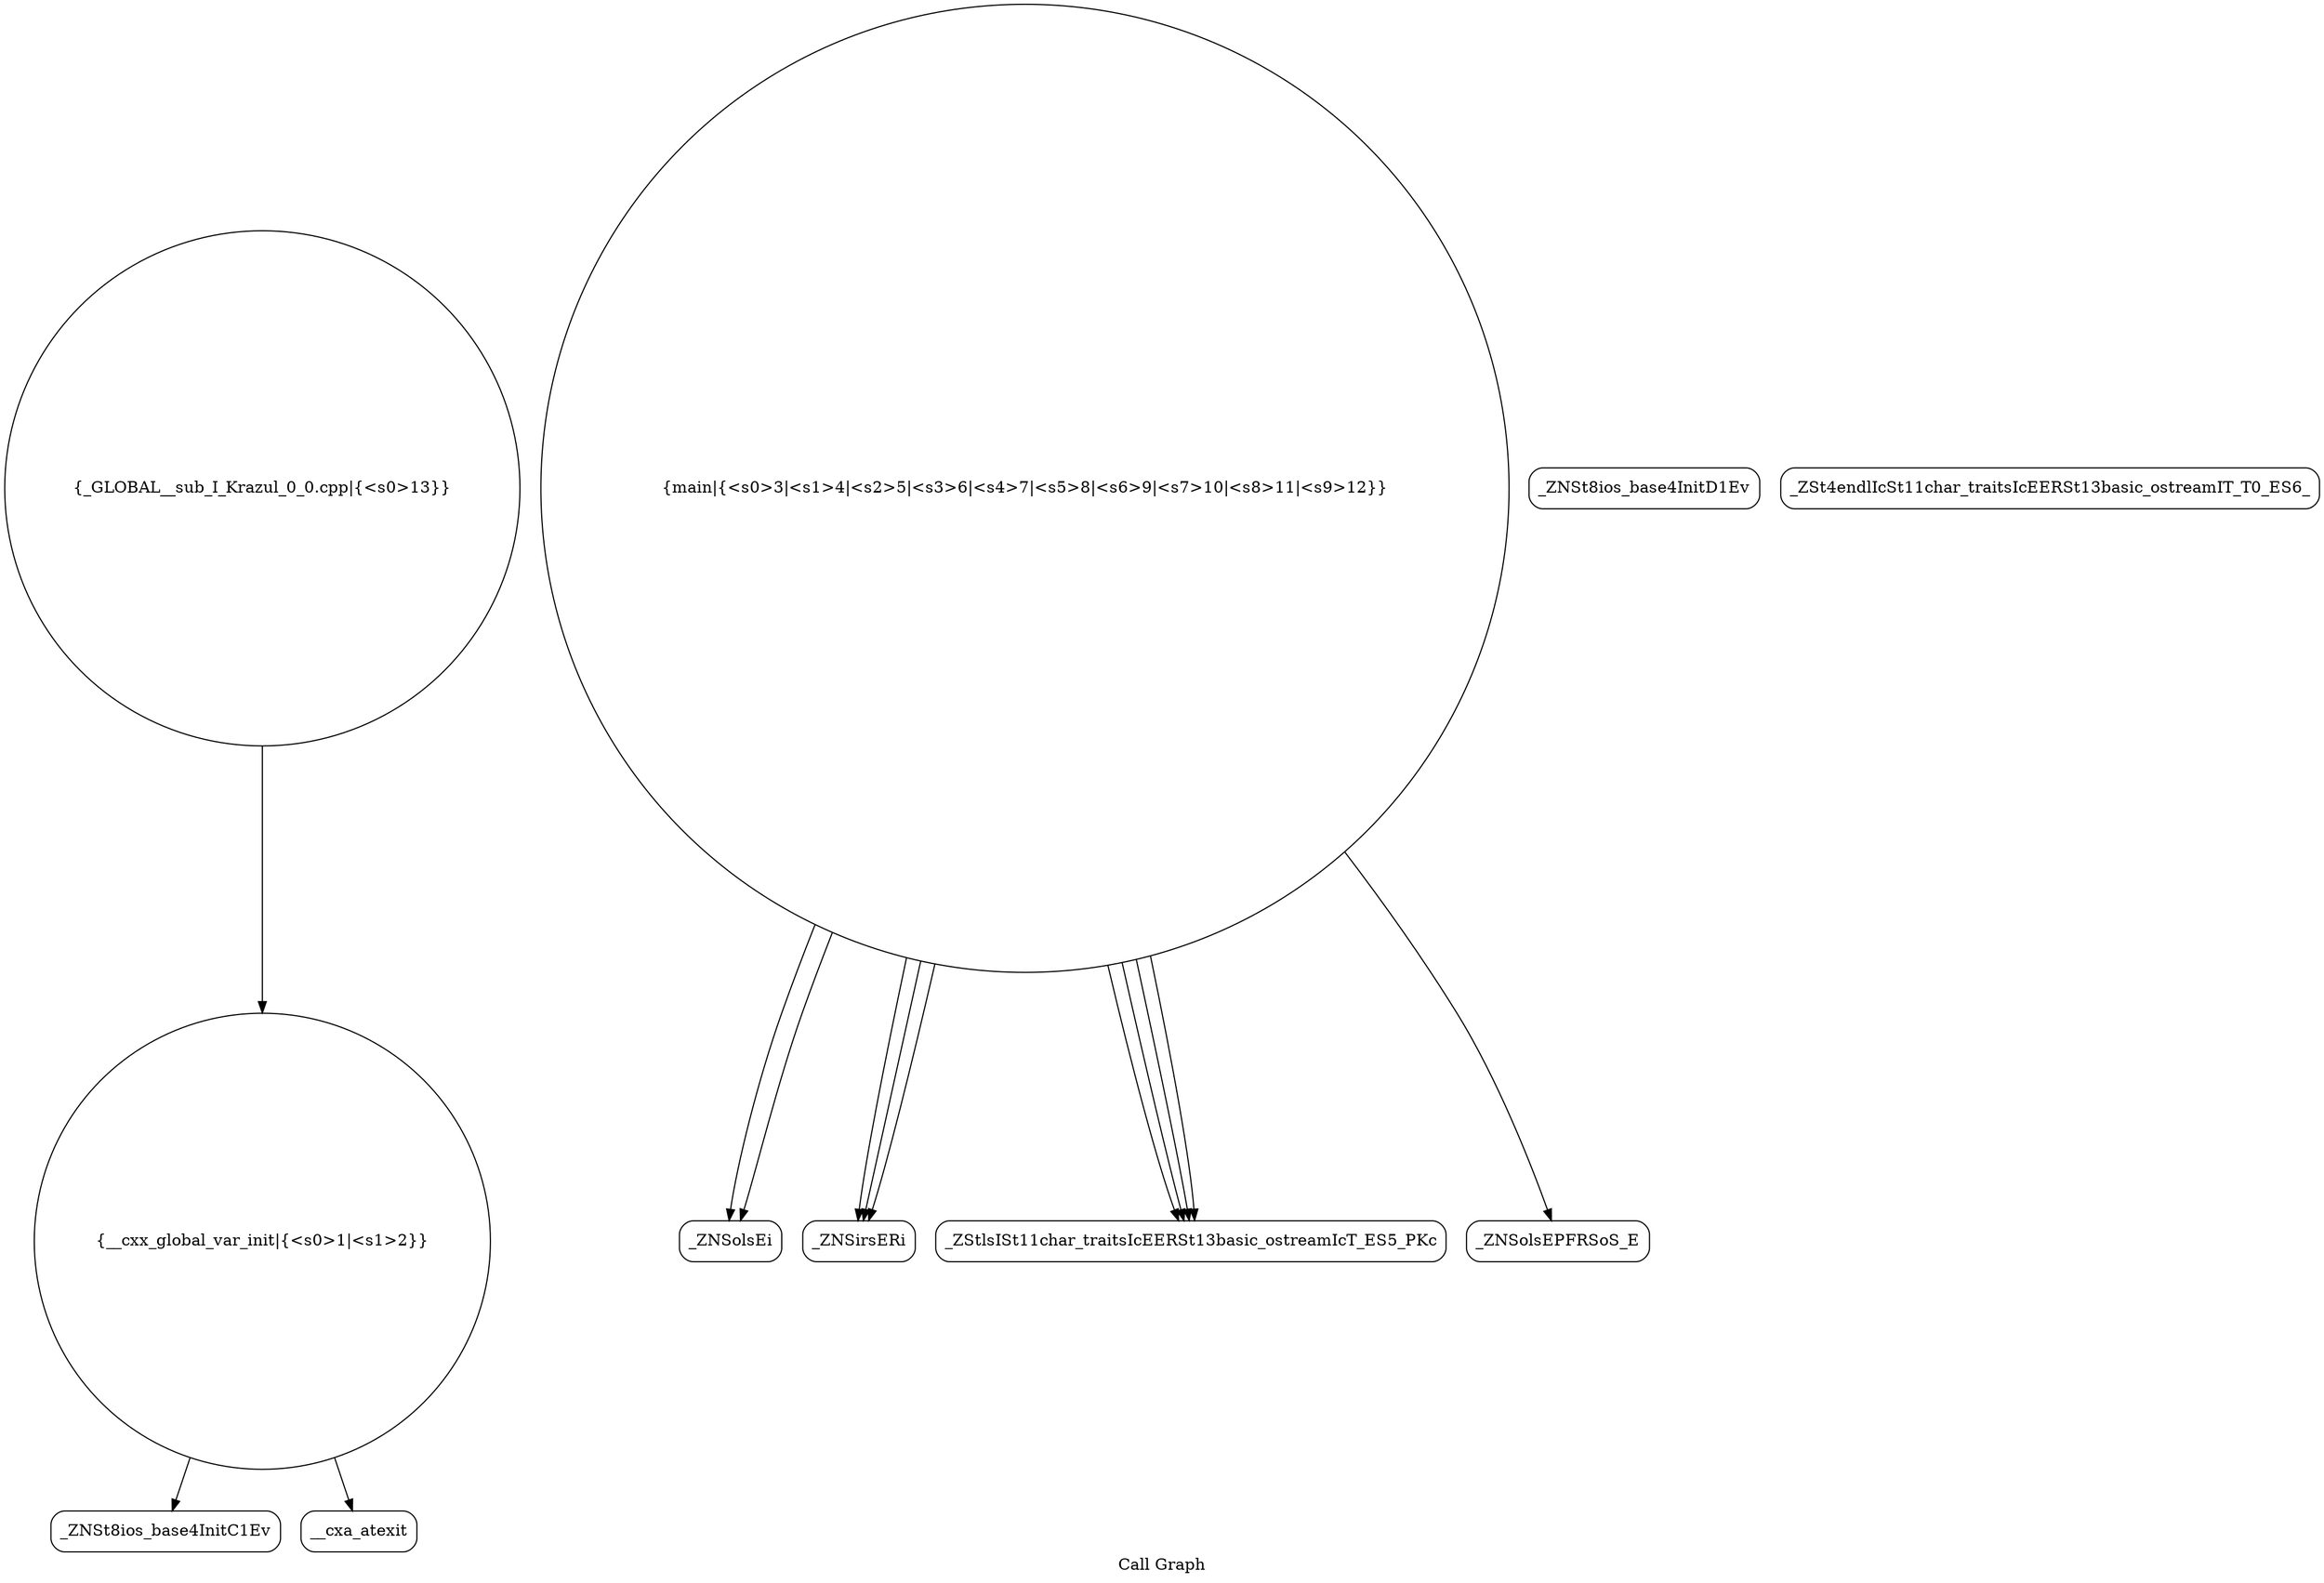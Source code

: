 digraph "Call Graph" {
	label="Call Graph";

	Node0x563227f4c0b0 [shape=record,shape=circle,label="{__cxx_global_var_init|{<s0>1|<s1>2}}"];
	Node0x563227f4c0b0:s0 -> Node0x563227f4c540[color=black];
	Node0x563227f4c0b0:s1 -> Node0x563227f4c640[color=black];
	Node0x563227f4c840 [shape=record,shape=Mrecord,label="{_ZNSolsEi}"];
	Node0x563227f4c5c0 [shape=record,shape=Mrecord,label="{_ZNSt8ios_base4InitD1Ev}"];
	Node0x563227f4c940 [shape=record,shape=Mrecord,label="{_ZSt4endlIcSt11char_traitsIcEERSt13basic_ostreamIT_T0_ES6_}"];
	Node0x563227f4c6c0 [shape=record,shape=circle,label="{main|{<s0>3|<s1>4|<s2>5|<s3>6|<s4>7|<s5>8|<s6>9|<s7>10|<s8>11|<s9>12}}"];
	Node0x563227f4c6c0:s0 -> Node0x563227f4c740[color=black];
	Node0x563227f4c6c0:s1 -> Node0x563227f4c740[color=black];
	Node0x563227f4c6c0:s2 -> Node0x563227f4c740[color=black];
	Node0x563227f4c6c0:s3 -> Node0x563227f4c7c0[color=black];
	Node0x563227f4c6c0:s4 -> Node0x563227f4c840[color=black];
	Node0x563227f4c6c0:s5 -> Node0x563227f4c7c0[color=black];
	Node0x563227f4c6c0:s6 -> Node0x563227f4c7c0[color=black];
	Node0x563227f4c6c0:s7 -> Node0x563227f4c840[color=black];
	Node0x563227f4c6c0:s8 -> Node0x563227f4c7c0[color=black];
	Node0x563227f4c6c0:s9 -> Node0x563227f4c8c0[color=black];
	Node0x563227f4c7c0 [shape=record,shape=Mrecord,label="{_ZStlsISt11char_traitsIcEERSt13basic_ostreamIcT_ES5_PKc}"];
	Node0x563227f4c540 [shape=record,shape=Mrecord,label="{_ZNSt8ios_base4InitC1Ev}"];
	Node0x563227f4c8c0 [shape=record,shape=Mrecord,label="{_ZNSolsEPFRSoS_E}"];
	Node0x563227f4c640 [shape=record,shape=Mrecord,label="{__cxa_atexit}"];
	Node0x563227f4c9c0 [shape=record,shape=circle,label="{_GLOBAL__sub_I_Krazul_0_0.cpp|{<s0>13}}"];
	Node0x563227f4c9c0:s0 -> Node0x563227f4c0b0[color=black];
	Node0x563227f4c740 [shape=record,shape=Mrecord,label="{_ZNSirsERi}"];
}
